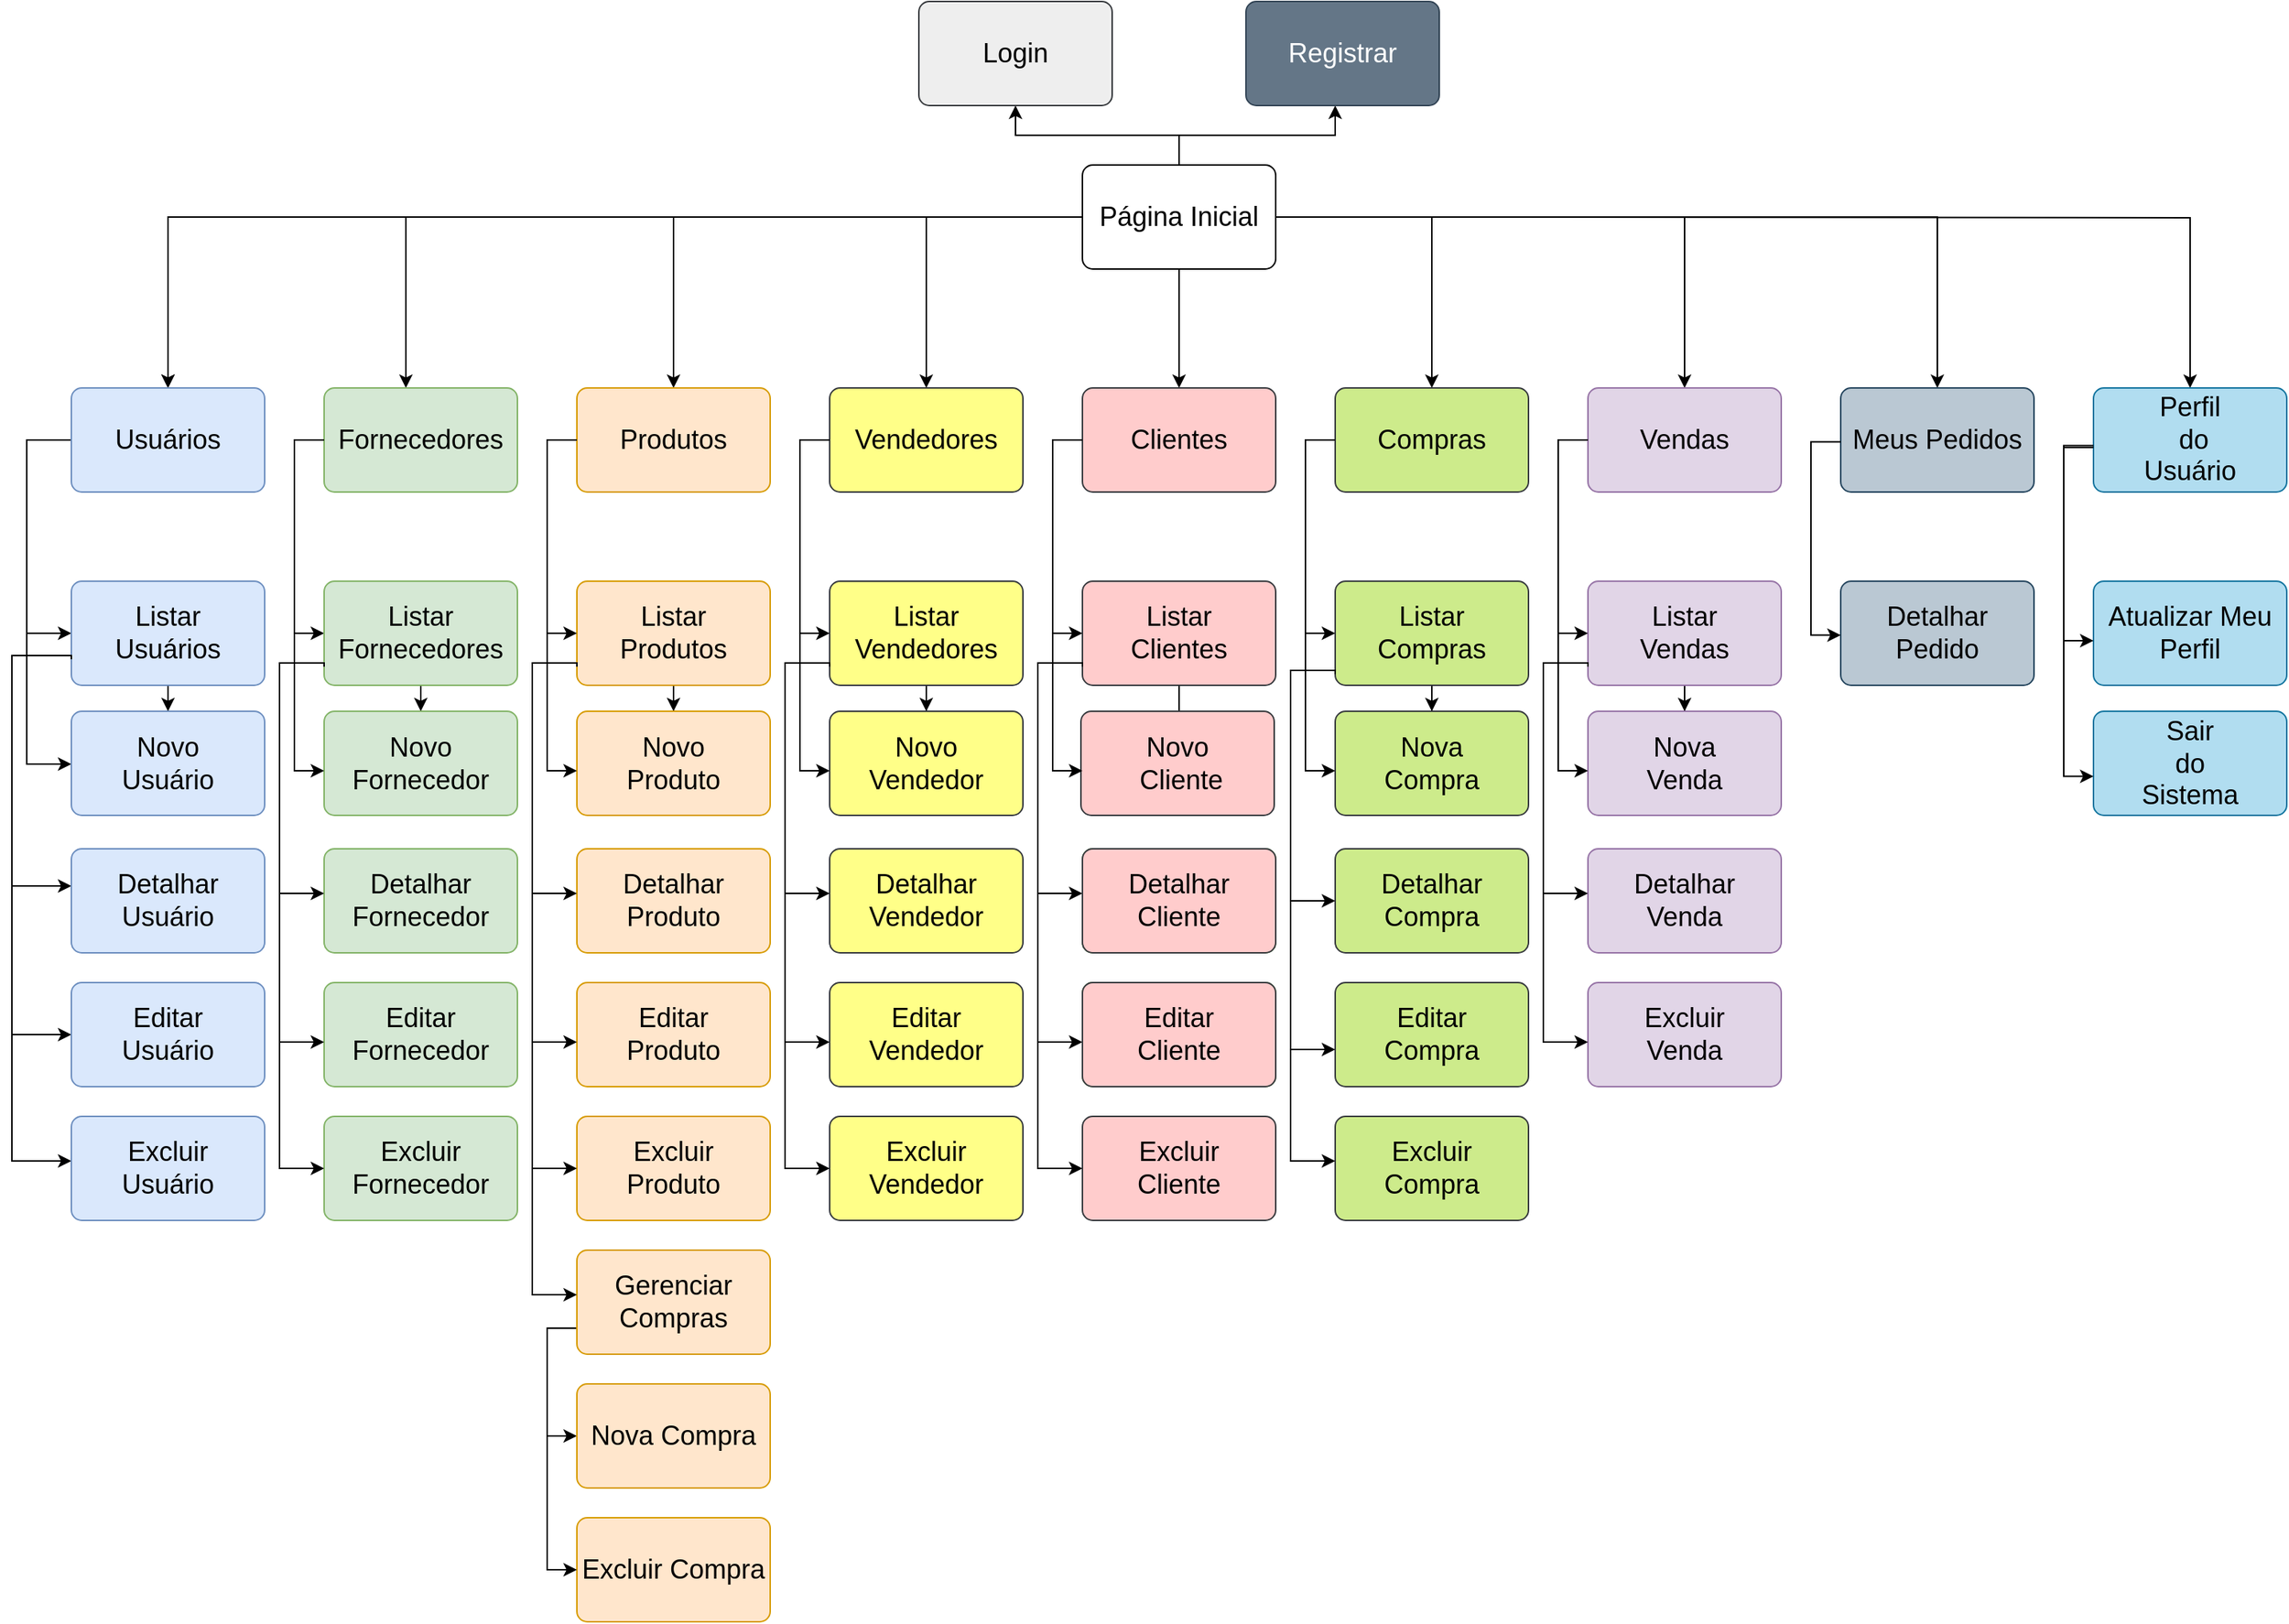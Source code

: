 <mxfile version="20.8.16" type="device"><diagram name="Page-1" id="2c0d36ab-eaac-3732-788b-9136903baeff"><mxGraphModel dx="880" dy="1772.5" grid="1" gridSize="10" guides="1" tooltips="1" connect="1" arrows="1" fold="1" page="1" pageScale="1.5" pageWidth="1169" pageHeight="827" background="none" math="0" shadow="0"><root><mxCell id="0"/><mxCell id="1" parent="0"/><mxCell id="aT04TBuLsxugnxL_B-dX-129" value="" style="edgeStyle=orthogonalEdgeStyle;rounded=0;orthogonalLoop=1;jettySize=auto;html=1;" parent="1" source="aT04TBuLsxugnxL_B-dX-123" target="aT04TBuLsxugnxL_B-dX-128" edge="1"><mxGeometry relative="1" as="geometry"/></mxCell><mxCell id="aT04TBuLsxugnxL_B-dX-130" value="" style="edgeStyle=orthogonalEdgeStyle;rounded=0;orthogonalLoop=1;jettySize=auto;html=1;" parent="1" source="aT04TBuLsxugnxL_B-dX-123" target="aT04TBuLsxugnxL_B-dX-128" edge="1"><mxGeometry relative="1" as="geometry"/></mxCell><mxCell id="aT04TBuLsxugnxL_B-dX-132" value="" style="edgeStyle=orthogonalEdgeStyle;rounded=0;orthogonalLoop=1;jettySize=auto;html=1;" parent="1" source="aT04TBuLsxugnxL_B-dX-123" target="aT04TBuLsxugnxL_B-dX-131" edge="1"><mxGeometry relative="1" as="geometry"><Array as="points"><mxPoint x="415" y="115"/></Array></mxGeometry></mxCell><mxCell id="aT04TBuLsxugnxL_B-dX-134" value="" style="edgeStyle=orthogonalEdgeStyle;rounded=0;orthogonalLoop=1;jettySize=auto;html=1;" parent="1" source="aT04TBuLsxugnxL_B-dX-123" target="aT04TBuLsxugnxL_B-dX-133" edge="1"><mxGeometry relative="1" as="geometry"/></mxCell><mxCell id="aT04TBuLsxugnxL_B-dX-136" value="" style="edgeStyle=orthogonalEdgeStyle;rounded=0;orthogonalLoop=1;jettySize=auto;html=1;" parent="1" source="aT04TBuLsxugnxL_B-dX-123" target="aT04TBuLsxugnxL_B-dX-135" edge="1"><mxGeometry relative="1" as="geometry"><Array as="points"><mxPoint x="765" y="115"/></Array></mxGeometry></mxCell><mxCell id="aT04TBuLsxugnxL_B-dX-139" value="" style="edgeStyle=orthogonalEdgeStyle;rounded=0;orthogonalLoop=1;jettySize=auto;html=1;" parent="1" source="aT04TBuLsxugnxL_B-dX-123" target="aT04TBuLsxugnxL_B-dX-138" edge="1"><mxGeometry relative="1" as="geometry"/></mxCell><mxCell id="aT04TBuLsxugnxL_B-dX-141" value="" style="edgeStyle=orthogonalEdgeStyle;rounded=0;orthogonalLoop=1;jettySize=auto;html=1;" parent="1" source="aT04TBuLsxugnxL_B-dX-123" target="aT04TBuLsxugnxL_B-dX-140" edge="1"><mxGeometry relative="1" as="geometry"/></mxCell><mxCell id="aT04TBuLsxugnxL_B-dX-143" value="" style="edgeStyle=orthogonalEdgeStyle;rounded=0;orthogonalLoop=1;jettySize=auto;html=1;" parent="1" source="aT04TBuLsxugnxL_B-dX-123" target="aT04TBuLsxugnxL_B-dX-142" edge="1"><mxGeometry relative="1" as="geometry"/></mxCell><mxCell id="aT04TBuLsxugnxL_B-dX-145" value="" style="edgeStyle=orthogonalEdgeStyle;rounded=0;orthogonalLoop=1;jettySize=auto;html=1;" parent="1" source="aT04TBuLsxugnxL_B-dX-123" target="aT04TBuLsxugnxL_B-dX-144" edge="1"><mxGeometry relative="1" as="geometry"/></mxCell><mxCell id="aT04TBuLsxugnxL_B-dX-308" value="" style="edgeStyle=orthogonalEdgeStyle;rounded=0;orthogonalLoop=1;jettySize=auto;html=1;fontSize=18;" parent="1" source="aT04TBuLsxugnxL_B-dX-123" target="aT04TBuLsxugnxL_B-dX-307" edge="1"><mxGeometry relative="1" as="geometry"><Array as="points"><mxPoint x="935" y="60"/><mxPoint x="825" y="60"/></Array></mxGeometry></mxCell><mxCell id="aT04TBuLsxugnxL_B-dX-310" value="" style="edgeStyle=orthogonalEdgeStyle;rounded=0;orthogonalLoop=1;jettySize=auto;html=1;fontSize=18;" parent="1" source="aT04TBuLsxugnxL_B-dX-123" target="aT04TBuLsxugnxL_B-dX-309" edge="1"><mxGeometry relative="1" as="geometry"><Array as="points"><mxPoint x="935" y="60"/><mxPoint x="1040" y="60"/></Array></mxGeometry></mxCell><mxCell id="aT04TBuLsxugnxL_B-dX-123" value="&lt;font style=&quot;font-size: 18px;&quot;&gt;Página Inicial&lt;/font&gt;" style="rounded=1;arcSize=10;whiteSpace=wrap;html=1;align=center;" parent="1" vertex="1"><mxGeometry x="870" y="80" width="130" height="70" as="geometry"/></mxCell><mxCell id="aT04TBuLsxugnxL_B-dX-186" value="" style="edgeStyle=orthogonalEdgeStyle;rounded=0;orthogonalLoop=1;jettySize=auto;html=1;entryX=0;entryY=0.5;entryDx=0;entryDy=0;" parent="1" source="aT04TBuLsxugnxL_B-dX-128" target="aT04TBuLsxugnxL_B-dX-182" edge="1"><mxGeometry relative="1" as="geometry"><Array as="points"><mxPoint x="160" y="265"/><mxPoint x="160" y="395"/></Array></mxGeometry></mxCell><mxCell id="aT04TBuLsxugnxL_B-dX-189" value="" style="edgeStyle=orthogonalEdgeStyle;rounded=0;orthogonalLoop=1;jettySize=auto;html=1;entryX=0;entryY=0.5;entryDx=0;entryDy=0;" parent="1" source="aT04TBuLsxugnxL_B-dX-128" target="aT04TBuLsxugnxL_B-dX-188" edge="1"><mxGeometry relative="1" as="geometry"><mxPoint x="140" y="480" as="targetPoint"/><Array as="points"><mxPoint x="160" y="265"/><mxPoint x="160" y="483"/><mxPoint x="190" y="483"/></Array></mxGeometry></mxCell><mxCell id="aT04TBuLsxugnxL_B-dX-128" value="&lt;font style=&quot;font-size: 18px;&quot;&gt;Usuários&lt;/font&gt;" style="rounded=1;arcSize=10;whiteSpace=wrap;html=1;align=center;fillColor=#dae8fc;strokeColor=#6c8ebf;" parent="1" vertex="1"><mxGeometry x="190" y="230" width="130" height="70" as="geometry"/></mxCell><mxCell id="aT04TBuLsxugnxL_B-dX-191" value="" style="edgeStyle=orthogonalEdgeStyle;rounded=0;orthogonalLoop=1;jettySize=auto;html=1;entryX=0;entryY=0.5;entryDx=0;entryDy=0;" parent="1" source="aT04TBuLsxugnxL_B-dX-131" target="aT04TBuLsxugnxL_B-dX-190" edge="1"><mxGeometry relative="1" as="geometry"><mxPoint x="340" y="390" as="targetPoint"/><Array as="points"><mxPoint x="340" y="265"/><mxPoint x="340" y="395"/></Array></mxGeometry></mxCell><mxCell id="aT04TBuLsxugnxL_B-dX-131" value="&lt;font style=&quot;font-size: 18px;&quot;&gt;Fornecedores&lt;/font&gt;" style="rounded=1;arcSize=10;whiteSpace=wrap;html=1;align=center;fillColor=#d5e8d4;strokeColor=#82b366;" parent="1" vertex="1"><mxGeometry x="360" y="230" width="130" height="70" as="geometry"/></mxCell><mxCell id="aT04TBuLsxugnxL_B-dX-133" value="&lt;font style=&quot;font-size: 18px;&quot;&gt;Produtos&lt;/font&gt;" style="rounded=1;arcSize=10;whiteSpace=wrap;html=1;align=center;fillColor=#ffe6cc;strokeColor=#d79b00;" parent="1" vertex="1"><mxGeometry x="530" y="230" width="130" height="70" as="geometry"/></mxCell><mxCell id="aT04TBuLsxugnxL_B-dX-135" value="&lt;font style=&quot;font-size: 18px;&quot;&gt;Vendedores&lt;/font&gt;" style="rounded=1;arcSize=10;whiteSpace=wrap;html=1;align=center;fillColor=#ffff88;strokeColor=#36393d;" parent="1" vertex="1"><mxGeometry x="700" y="230" width="130" height="70" as="geometry"/></mxCell><mxCell id="aT04TBuLsxugnxL_B-dX-138" value="&lt;font style=&quot;font-size: 18px;&quot;&gt;Clientes&lt;/font&gt;" style="rounded=1;arcSize=10;whiteSpace=wrap;html=1;align=center;fillColor=#ffcccc;strokeColor=#36393d;" parent="1" vertex="1"><mxGeometry x="870" y="230" width="130" height="70" as="geometry"/></mxCell><mxCell id="aT04TBuLsxugnxL_B-dX-140" value="&lt;font style=&quot;font-size: 18px;&quot;&gt;Compras&lt;/font&gt;" style="rounded=1;arcSize=10;whiteSpace=wrap;html=1;align=center;fillColor=#cdeb8b;strokeColor=#36393d;" parent="1" vertex="1"><mxGeometry x="1040" y="230" width="130" height="70" as="geometry"/></mxCell><mxCell id="aT04TBuLsxugnxL_B-dX-142" value="&lt;font style=&quot;font-size: 18px;&quot;&gt;Vendas&lt;/font&gt;" style="rounded=1;arcSize=10;whiteSpace=wrap;html=1;align=center;fillColor=#e1d5e7;strokeColor=#9673a6;" parent="1" vertex="1"><mxGeometry x="1210" y="230" width="130" height="70" as="geometry"/></mxCell><mxCell id="aT04TBuLsxugnxL_B-dX-144" value="&lt;font style=&quot;font-size: 18px;&quot;&gt;Meus Pedidos&lt;/font&gt;" style="rounded=1;arcSize=10;whiteSpace=wrap;html=1;align=center;fillColor=#bac8d3;strokeColor=#23445d;" parent="1" vertex="1"><mxGeometry x="1380" y="230" width="130" height="70" as="geometry"/></mxCell><mxCell id="aT04TBuLsxugnxL_B-dX-216" value="" style="edgeStyle=orthogonalEdgeStyle;rounded=0;orthogonalLoop=1;jettySize=auto;html=1;" parent="1" source="aT04TBuLsxugnxL_B-dX-182" target="aT04TBuLsxugnxL_B-dX-188" edge="1"><mxGeometry relative="1" as="geometry"/></mxCell><mxCell id="aT04TBuLsxugnxL_B-dX-228" value="" style="edgeStyle=orthogonalEdgeStyle;rounded=0;orthogonalLoop=1;jettySize=auto;html=1;" parent="1" source="aT04TBuLsxugnxL_B-dX-182" target="aT04TBuLsxugnxL_B-dX-227" edge="1"><mxGeometry relative="1" as="geometry"><Array as="points"><mxPoint x="150" y="410"/><mxPoint x="150" y="565"/></Array></mxGeometry></mxCell><mxCell id="aT04TBuLsxugnxL_B-dX-182" value="&lt;font style=&quot;font-size: 18px;&quot;&gt;Listar &lt;br&gt;Usuários&lt;/font&gt;" style="rounded=1;arcSize=10;whiteSpace=wrap;html=1;align=center;fillColor=#dae8fc;strokeColor=#6c8ebf;" parent="1" vertex="1"><mxGeometry x="190" y="360" width="130" height="70" as="geometry"/></mxCell><mxCell id="aT04TBuLsxugnxL_B-dX-188" value="&lt;font style=&quot;font-size: 18px;&quot;&gt;Novo&lt;br&gt;Usuário&lt;/font&gt;" style="rounded=1;arcSize=10;whiteSpace=wrap;html=1;align=center;fillColor=#dae8fc;strokeColor=#6c8ebf;" parent="1" vertex="1"><mxGeometry x="190" y="447.5" width="130" height="70" as="geometry"/></mxCell><mxCell id="aT04TBuLsxugnxL_B-dX-217" value="" style="edgeStyle=orthogonalEdgeStyle;rounded=0;orthogonalLoop=1;jettySize=auto;html=1;" parent="1" source="aT04TBuLsxugnxL_B-dX-190" target="aT04TBuLsxugnxL_B-dX-194" edge="1"><mxGeometry relative="1" as="geometry"/></mxCell><mxCell id="aT04TBuLsxugnxL_B-dX-190" value="&lt;font style=&quot;font-size: 18px;&quot;&gt;Listar &lt;br&gt;Fornecedores&lt;/font&gt;" style="rounded=1;arcSize=10;whiteSpace=wrap;html=1;align=center;fillColor=#d5e8d4;strokeColor=#82b366;" parent="1" vertex="1"><mxGeometry x="360" y="360" width="130" height="70" as="geometry"/></mxCell><mxCell id="aT04TBuLsxugnxL_B-dX-194" value="&lt;font style=&quot;font-size: 18px;&quot;&gt;Novo Fornecedor&lt;/font&gt;" style="rounded=1;arcSize=10;whiteSpace=wrap;html=1;align=center;fillColor=#d5e8d4;strokeColor=#82b366;" parent="1" vertex="1"><mxGeometry x="360" y="447.5" width="130" height="70" as="geometry"/></mxCell><mxCell id="aT04TBuLsxugnxL_B-dX-218" value="" style="edgeStyle=orthogonalEdgeStyle;rounded=0;orthogonalLoop=1;jettySize=auto;html=1;" parent="1" source="aT04TBuLsxugnxL_B-dX-199" target="aT04TBuLsxugnxL_B-dX-200" edge="1"><mxGeometry relative="1" as="geometry"/></mxCell><mxCell id="aT04TBuLsxugnxL_B-dX-199" value="&lt;font style=&quot;font-size: 18px;&quot;&gt;Listar &lt;br&gt;Produtos&lt;/font&gt;" style="rounded=1;arcSize=10;whiteSpace=wrap;html=1;align=center;fillColor=#ffe6cc;strokeColor=#d79b00;" parent="1" vertex="1"><mxGeometry x="530" y="360" width="130" height="70" as="geometry"/></mxCell><mxCell id="aT04TBuLsxugnxL_B-dX-200" value="&lt;font style=&quot;font-size: 18px;&quot;&gt;Novo&lt;br&gt;Produto&lt;/font&gt;" style="rounded=1;arcSize=10;whiteSpace=wrap;html=1;align=center;fillColor=#ffe6cc;strokeColor=#d79b00;" parent="1" vertex="1"><mxGeometry x="530" y="447.5" width="130" height="70" as="geometry"/></mxCell><mxCell id="aT04TBuLsxugnxL_B-dX-219" value="" style="edgeStyle=orthogonalEdgeStyle;rounded=0;orthogonalLoop=1;jettySize=auto;html=1;" parent="1" source="aT04TBuLsxugnxL_B-dX-203" target="aT04TBuLsxugnxL_B-dX-204" edge="1"><mxGeometry relative="1" as="geometry"/></mxCell><mxCell id="aT04TBuLsxugnxL_B-dX-203" value="&lt;font style=&quot;font-size: 18px;&quot;&gt;Listar &lt;br&gt;Vendedores&lt;/font&gt;" style="rounded=1;arcSize=10;whiteSpace=wrap;html=1;align=center;fillColor=#ffff88;strokeColor=#36393d;" parent="1" vertex="1"><mxGeometry x="700" y="360" width="130" height="70" as="geometry"/></mxCell><mxCell id="aT04TBuLsxugnxL_B-dX-204" value="&lt;font style=&quot;font-size: 18px;&quot;&gt;Novo&lt;br&gt;Vendedor&lt;/font&gt;" style="rounded=1;arcSize=10;whiteSpace=wrap;html=1;align=center;fillColor=#ffff88;strokeColor=#36393d;" parent="1" vertex="1"><mxGeometry x="700" y="447.5" width="130" height="70" as="geometry"/></mxCell><mxCell id="aT04TBuLsxugnxL_B-dX-205" value="" style="edgeStyle=orthogonalEdgeStyle;rounded=0;orthogonalLoop=1;jettySize=auto;html=1;" parent="1" target="aT04TBuLsxugnxL_B-dX-206" edge="1"><mxGeometry relative="1" as="geometry"><mxPoint x="1130" y="115" as="sourcePoint"/></mxGeometry></mxCell><mxCell id="aT04TBuLsxugnxL_B-dX-206" value="&lt;font style=&quot;font-size: 18px;&quot;&gt;Perfil&lt;br&gt;&amp;nbsp;do &lt;br&gt;Usuário&lt;/font&gt;" style="rounded=1;arcSize=10;whiteSpace=wrap;html=1;align=center;fillColor=#b1ddf0;strokeColor=#10739e;" parent="1" vertex="1"><mxGeometry x="1550" y="230" width="130" height="70" as="geometry"/></mxCell><mxCell id="aT04TBuLsxugnxL_B-dX-220" value="" style="edgeStyle=orthogonalEdgeStyle;rounded=0;orthogonalLoop=1;jettySize=auto;html=1;" parent="1" source="aT04TBuLsxugnxL_B-dX-209" target="aT04TBuLsxugnxL_B-dX-210" edge="1"><mxGeometry relative="1" as="geometry"/></mxCell><mxCell id="aT04TBuLsxugnxL_B-dX-209" value="&lt;font style=&quot;font-size: 18px;&quot;&gt;Listar &lt;br&gt;Clientes&lt;/font&gt;" style="rounded=1;arcSize=10;whiteSpace=wrap;html=1;align=center;fillColor=#ffcccc;strokeColor=#36393d;" parent="1" vertex="1"><mxGeometry x="870" y="360" width="130" height="70" as="geometry"/></mxCell><mxCell id="aT04TBuLsxugnxL_B-dX-210" value="&lt;span style=&quot;font-size: 18px;&quot;&gt;Novo&lt;br&gt;&amp;nbsp;Cliente&lt;br&gt;&lt;/span&gt;" style="rounded=1;arcSize=10;whiteSpace=wrap;html=1;align=center;fillColor=#ffcccc;strokeColor=#36393d;" parent="1" vertex="1"><mxGeometry x="869" y="447.5" width="130" height="70" as="geometry"/></mxCell><mxCell id="aT04TBuLsxugnxL_B-dX-221" value="" style="edgeStyle=orthogonalEdgeStyle;rounded=0;orthogonalLoop=1;jettySize=auto;html=1;" parent="1" source="aT04TBuLsxugnxL_B-dX-213" target="aT04TBuLsxugnxL_B-dX-214" edge="1"><mxGeometry relative="1" as="geometry"/></mxCell><mxCell id="aT04TBuLsxugnxL_B-dX-213" value="&lt;font style=&quot;font-size: 18px;&quot;&gt;Listar &lt;br&gt;Compras&lt;/font&gt;" style="rounded=1;arcSize=10;whiteSpace=wrap;html=1;align=center;fillColor=#cdeb8b;strokeColor=#36393d;" parent="1" vertex="1"><mxGeometry x="1040" y="360" width="130" height="70" as="geometry"/></mxCell><mxCell id="aT04TBuLsxugnxL_B-dX-214" value="&lt;font style=&quot;font-size: 18px;&quot;&gt;Nova&lt;br&gt;Compra&lt;/font&gt;" style="rounded=1;arcSize=10;whiteSpace=wrap;html=1;align=center;fillColor=#cdeb8b;strokeColor=#36393d;" parent="1" vertex="1"><mxGeometry x="1040" y="447.5" width="130" height="70" as="geometry"/></mxCell><mxCell id="aT04TBuLsxugnxL_B-dX-224" value="" style="edgeStyle=orthogonalEdgeStyle;rounded=0;orthogonalLoop=1;jettySize=auto;html=1;" parent="1" source="aT04TBuLsxugnxL_B-dX-225" target="aT04TBuLsxugnxL_B-dX-226" edge="1"><mxGeometry relative="1" as="geometry"/></mxCell><mxCell id="aT04TBuLsxugnxL_B-dX-225" value="&lt;font style=&quot;font-size: 18px;&quot;&gt;Listar &lt;br&gt;Vendas&lt;/font&gt;" style="rounded=1;arcSize=10;whiteSpace=wrap;html=1;align=center;fillColor=#e1d5e7;strokeColor=#9673a6;" parent="1" vertex="1"><mxGeometry x="1210" y="360" width="130" height="70" as="geometry"/></mxCell><mxCell id="aT04TBuLsxugnxL_B-dX-226" value="&lt;font style=&quot;font-size: 18px;&quot;&gt;Nova&lt;br&gt;Venda&lt;/font&gt;" style="rounded=1;arcSize=10;whiteSpace=wrap;html=1;align=center;fillColor=#e1d5e7;strokeColor=#9673a6;" parent="1" vertex="1"><mxGeometry x="1210" y="447.5" width="130" height="70" as="geometry"/></mxCell><mxCell id="aT04TBuLsxugnxL_B-dX-227" value="&lt;font style=&quot;font-size: 18px;&quot;&gt;Detalhar&lt;br&gt;Usuário&lt;/font&gt;" style="rounded=1;arcSize=10;whiteSpace=wrap;html=1;align=center;fillColor=#dae8fc;strokeColor=#6c8ebf;" parent="1" vertex="1"><mxGeometry x="190" y="540" width="130" height="70" as="geometry"/></mxCell><mxCell id="aT04TBuLsxugnxL_B-dX-230" value="" style="edgeStyle=orthogonalEdgeStyle;rounded=0;orthogonalLoop=1;jettySize=auto;html=1;exitX=0;exitY=0.75;exitDx=0;exitDy=0;" parent="1" source="aT04TBuLsxugnxL_B-dX-182" target="aT04TBuLsxugnxL_B-dX-231" edge="1"><mxGeometry relative="1" as="geometry"><mxPoint x="190" y="500" as="sourcePoint"/><Array as="points"><mxPoint x="190" y="410"/><mxPoint x="150" y="410"/><mxPoint x="150" y="665"/></Array></mxGeometry></mxCell><mxCell id="aT04TBuLsxugnxL_B-dX-231" value="&lt;font style=&quot;font-size: 18px;&quot;&gt;Editar&lt;br&gt;Usuário&lt;/font&gt;" style="rounded=1;arcSize=10;whiteSpace=wrap;html=1;align=center;fillColor=#dae8fc;strokeColor=#6c8ebf;" parent="1" vertex="1"><mxGeometry x="190" y="630" width="130" height="70" as="geometry"/></mxCell><mxCell id="aT04TBuLsxugnxL_B-dX-232" value="" style="edgeStyle=orthogonalEdgeStyle;rounded=0;orthogonalLoop=1;jettySize=auto;html=1;" parent="1" target="aT04TBuLsxugnxL_B-dX-233" edge="1"><mxGeometry relative="1" as="geometry"><mxPoint x="190" y="410" as="sourcePoint"/><Array as="points"><mxPoint x="150" y="410"/><mxPoint x="150" y="750"/></Array></mxGeometry></mxCell><mxCell id="aT04TBuLsxugnxL_B-dX-233" value="&lt;font style=&quot;font-size: 18px;&quot;&gt;Excluir&lt;br&gt;Usuário&lt;/font&gt;" style="rounded=1;arcSize=10;whiteSpace=wrap;html=1;align=center;fillColor=#dae8fc;strokeColor=#6c8ebf;" parent="1" vertex="1"><mxGeometry x="190" y="720" width="130" height="70" as="geometry"/></mxCell><mxCell id="aT04TBuLsxugnxL_B-dX-236" value="&lt;font style=&quot;font-size: 18px;&quot;&gt;Detalhar&lt;br&gt;Fornecedor&lt;/font&gt;" style="rounded=1;arcSize=10;whiteSpace=wrap;html=1;align=center;fillColor=#d5e8d4;strokeColor=#82b366;" parent="1" vertex="1"><mxGeometry x="360" y="540" width="130" height="70" as="geometry"/></mxCell><mxCell id="aT04TBuLsxugnxL_B-dX-238" value="&lt;font style=&quot;font-size: 18px;&quot;&gt;Editar&lt;br&gt;Fornecedor&lt;/font&gt;" style="rounded=1;arcSize=10;whiteSpace=wrap;html=1;align=center;fillColor=#d5e8d4;strokeColor=#82b366;" parent="1" vertex="1"><mxGeometry x="360" y="630" width="130" height="70" as="geometry"/></mxCell><mxCell id="aT04TBuLsxugnxL_B-dX-240" value="&lt;font style=&quot;font-size: 18px;&quot;&gt;Excluir&lt;br&gt;Fornecedor&lt;/font&gt;" style="rounded=1;arcSize=10;whiteSpace=wrap;html=1;align=center;fillColor=#d5e8d4;strokeColor=#82b366;" parent="1" vertex="1"><mxGeometry x="360" y="720" width="130" height="70" as="geometry"/></mxCell><mxCell id="aT04TBuLsxugnxL_B-dX-242" value="" style="edgeStyle=orthogonalEdgeStyle;rounded=0;orthogonalLoop=1;jettySize=auto;html=1;entryX=0;entryY=0.5;entryDx=0;entryDy=0;exitX=0;exitY=0.5;exitDx=0;exitDy=0;" parent="1" source="aT04TBuLsxugnxL_B-dX-131" edge="1"><mxGeometry relative="1" as="geometry"><mxPoint x="360" y="270" as="sourcePoint"/><mxPoint x="360" y="487.5" as="targetPoint"/><Array as="points"><mxPoint x="340" y="265"/><mxPoint x="340" y="488"/></Array></mxGeometry></mxCell><mxCell id="aT04TBuLsxugnxL_B-dX-243" value="" style="edgeStyle=orthogonalEdgeStyle;rounded=0;orthogonalLoop=1;jettySize=auto;html=1;" parent="1" edge="1"><mxGeometry relative="1" as="geometry"><mxPoint x="360" y="415" as="sourcePoint"/><mxPoint x="360" y="570" as="targetPoint"/><Array as="points"><mxPoint x="330" y="415"/><mxPoint x="330" y="570"/></Array></mxGeometry></mxCell><mxCell id="aT04TBuLsxugnxL_B-dX-244" value="" style="edgeStyle=orthogonalEdgeStyle;rounded=0;orthogonalLoop=1;jettySize=auto;html=1;exitX=0;exitY=0.75;exitDx=0;exitDy=0;" parent="1" edge="1"><mxGeometry relative="1" as="geometry"><mxPoint x="360" y="417.5" as="sourcePoint"/><Array as="points"><mxPoint x="360" y="415"/><mxPoint x="330" y="415"/><mxPoint x="330" y="670"/></Array><mxPoint x="360" y="670" as="targetPoint"/></mxGeometry></mxCell><mxCell id="aT04TBuLsxugnxL_B-dX-245" value="" style="edgeStyle=orthogonalEdgeStyle;rounded=0;orthogonalLoop=1;jettySize=auto;html=1;" parent="1" edge="1"><mxGeometry relative="1" as="geometry"><mxPoint x="360" y="415" as="sourcePoint"/><Array as="points"><mxPoint x="330" y="415"/><mxPoint x="330" y="755"/></Array><mxPoint x="360" y="755" as="targetPoint"/></mxGeometry></mxCell><mxCell id="aT04TBuLsxugnxL_B-dX-246" value="" style="edgeStyle=orthogonalEdgeStyle;rounded=0;orthogonalLoop=1;jettySize=auto;html=1;entryX=0;entryY=0.5;entryDx=0;entryDy=0;" parent="1" edge="1"><mxGeometry relative="1" as="geometry"><mxPoint x="530" y="265" as="sourcePoint"/><mxPoint x="530" y="395" as="targetPoint"/><Array as="points"><mxPoint x="510" y="265"/><mxPoint x="510" y="395"/></Array></mxGeometry></mxCell><mxCell id="aT04TBuLsxugnxL_B-dX-247" value="&lt;font style=&quot;font-size: 18px;&quot;&gt;Detalhar&lt;br&gt;Produto&lt;/font&gt;" style="rounded=1;arcSize=10;whiteSpace=wrap;html=1;align=center;fillColor=#ffe6cc;strokeColor=#d79b00;" parent="1" vertex="1"><mxGeometry x="530" y="540" width="130" height="70" as="geometry"/></mxCell><mxCell id="aT04TBuLsxugnxL_B-dX-248" value="&lt;font style=&quot;font-size: 18px;&quot;&gt;Editar&lt;br&gt;Produto&lt;/font&gt;" style="rounded=1;arcSize=10;whiteSpace=wrap;html=1;align=center;fillColor=#ffe6cc;strokeColor=#d79b00;" parent="1" vertex="1"><mxGeometry x="530" y="630" width="130" height="70" as="geometry"/></mxCell><mxCell id="aT04TBuLsxugnxL_B-dX-249" value="&lt;font style=&quot;font-size: 18px;&quot;&gt;Excluir&lt;br&gt;Produto&lt;/font&gt;" style="rounded=1;arcSize=10;whiteSpace=wrap;html=1;align=center;fillColor=#ffe6cc;strokeColor=#d79b00;" parent="1" vertex="1"><mxGeometry x="530" y="720" width="130" height="70" as="geometry"/></mxCell><mxCell id="aT04TBuLsxugnxL_B-dX-250" value="" style="edgeStyle=orthogonalEdgeStyle;rounded=0;orthogonalLoop=1;jettySize=auto;html=1;entryX=0;entryY=0.5;entryDx=0;entryDy=0;exitX=0;exitY=0.5;exitDx=0;exitDy=0;" parent="1" edge="1"><mxGeometry relative="1" as="geometry"><mxPoint x="530" y="265" as="sourcePoint"/><mxPoint x="530" y="487.5" as="targetPoint"/><Array as="points"><mxPoint x="510" y="265"/><mxPoint x="510" y="488"/></Array></mxGeometry></mxCell><mxCell id="aT04TBuLsxugnxL_B-dX-251" value="" style="edgeStyle=orthogonalEdgeStyle;rounded=0;orthogonalLoop=1;jettySize=auto;html=1;" parent="1" edge="1"><mxGeometry relative="1" as="geometry"><mxPoint x="530" y="415" as="sourcePoint"/><mxPoint x="530" y="570" as="targetPoint"/><Array as="points"><mxPoint x="500" y="415"/><mxPoint x="500" y="570"/></Array></mxGeometry></mxCell><mxCell id="aT04TBuLsxugnxL_B-dX-252" value="" style="edgeStyle=orthogonalEdgeStyle;rounded=0;orthogonalLoop=1;jettySize=auto;html=1;exitX=0;exitY=0.75;exitDx=0;exitDy=0;" parent="1" edge="1"><mxGeometry relative="1" as="geometry"><mxPoint x="530" y="417.5" as="sourcePoint"/><Array as="points"><mxPoint x="530" y="415"/><mxPoint x="500" y="415"/><mxPoint x="500" y="670"/></Array><mxPoint x="530" y="670" as="targetPoint"/></mxGeometry></mxCell><mxCell id="aT04TBuLsxugnxL_B-dX-253" value="" style="edgeStyle=orthogonalEdgeStyle;rounded=0;orthogonalLoop=1;jettySize=auto;html=1;" parent="1" edge="1"><mxGeometry relative="1" as="geometry"><mxPoint x="530" y="415" as="sourcePoint"/><Array as="points"><mxPoint x="500" y="415"/><mxPoint x="500" y="755"/></Array><mxPoint x="530" y="755" as="targetPoint"/></mxGeometry></mxCell><mxCell id="aT04TBuLsxugnxL_B-dX-256" value="" style="edgeStyle=orthogonalEdgeStyle;rounded=0;orthogonalLoop=1;jettySize=auto;html=1;fontSize=14;exitX=0;exitY=0.75;exitDx=0;exitDy=0;entryX=0;entryY=0.5;entryDx=0;entryDy=0;" parent="1" source="aT04TBuLsxugnxL_B-dX-254" target="aT04TBuLsxugnxL_B-dX-255" edge="1"><mxGeometry relative="1" as="geometry"><mxPoint x="510" y="940" as="targetPoint"/><Array as="points"><mxPoint x="510" y="863"/><mxPoint x="510" y="935"/></Array></mxGeometry></mxCell><mxCell id="aT04TBuLsxugnxL_B-dX-254" value="&lt;font style=&quot;font-size: 18px;&quot;&gt;Gerenciar Compras&lt;/font&gt;" style="rounded=1;arcSize=10;whiteSpace=wrap;html=1;align=center;fillColor=#ffe6cc;strokeColor=#d79b00;" parent="1" vertex="1"><mxGeometry x="530" y="810" width="130" height="70" as="geometry"/></mxCell><mxCell id="aT04TBuLsxugnxL_B-dX-255" value="&lt;font style=&quot;font-size: 18px;&quot;&gt;Nova Compra&lt;/font&gt;" style="rounded=1;arcSize=10;whiteSpace=wrap;html=1;align=center;fillColor=#ffe6cc;strokeColor=#d79b00;" parent="1" vertex="1"><mxGeometry x="530" y="900" width="130" height="70" as="geometry"/></mxCell><mxCell id="aT04TBuLsxugnxL_B-dX-257" value="" style="edgeStyle=orthogonalEdgeStyle;rounded=0;orthogonalLoop=1;jettySize=auto;html=1;" parent="1" edge="1"><mxGeometry relative="1" as="geometry"><mxPoint x="510" y="415" as="sourcePoint"/><Array as="points"><mxPoint x="500" y="415"/><mxPoint x="500" y="840"/></Array><mxPoint x="530" y="840" as="targetPoint"/></mxGeometry></mxCell><mxCell id="aT04TBuLsxugnxL_B-dX-258" value="" style="edgeStyle=orthogonalEdgeStyle;rounded=0;orthogonalLoop=1;jettySize=auto;html=1;entryX=0;entryY=0.5;entryDx=0;entryDy=0;" parent="1" edge="1"><mxGeometry relative="1" as="geometry"><mxPoint x="700.0" y="265" as="sourcePoint"/><mxPoint x="700.0" y="395" as="targetPoint"/><Array as="points"><mxPoint x="680" y="265"/><mxPoint x="680" y="395"/></Array></mxGeometry></mxCell><mxCell id="aT04TBuLsxugnxL_B-dX-259" value="&lt;font style=&quot;font-size: 18px;&quot;&gt;Detalhar&lt;br&gt;Vendedor&lt;/font&gt;" style="rounded=1;arcSize=10;whiteSpace=wrap;html=1;align=center;fillColor=#ffff88;strokeColor=#36393d;" parent="1" vertex="1"><mxGeometry x="700" y="540" width="130" height="70" as="geometry"/></mxCell><mxCell id="aT04TBuLsxugnxL_B-dX-260" value="&lt;font style=&quot;font-size: 18px;&quot;&gt;Editar&lt;br&gt;Vendedor&lt;/font&gt;" style="rounded=1;arcSize=10;whiteSpace=wrap;html=1;align=center;fillColor=#ffff88;strokeColor=#36393d;" parent="1" vertex="1"><mxGeometry x="700" y="630" width="130" height="70" as="geometry"/></mxCell><mxCell id="aT04TBuLsxugnxL_B-dX-261" value="&lt;font style=&quot;font-size: 18px;&quot;&gt;Excluir&lt;br&gt;Vendedor&lt;/font&gt;" style="rounded=1;arcSize=10;whiteSpace=wrap;html=1;align=center;fillColor=#ffff88;strokeColor=#36393d;" parent="1" vertex="1"><mxGeometry x="700" y="720" width="130" height="70" as="geometry"/></mxCell><mxCell id="aT04TBuLsxugnxL_B-dX-262" value="" style="edgeStyle=orthogonalEdgeStyle;rounded=0;orthogonalLoop=1;jettySize=auto;html=1;entryX=0;entryY=0.5;entryDx=0;entryDy=0;exitX=0;exitY=0.5;exitDx=0;exitDy=0;" parent="1" edge="1"><mxGeometry relative="1" as="geometry"><mxPoint x="700.0" y="265" as="sourcePoint"/><mxPoint x="700.0" y="487.5" as="targetPoint"/><Array as="points"><mxPoint x="680" y="265"/><mxPoint x="680" y="488"/></Array></mxGeometry></mxCell><mxCell id="aT04TBuLsxugnxL_B-dX-263" value="" style="edgeStyle=orthogonalEdgeStyle;rounded=0;orthogonalLoop=1;jettySize=auto;html=1;" parent="1" edge="1"><mxGeometry relative="1" as="geometry"><mxPoint x="700.0" y="415" as="sourcePoint"/><mxPoint x="700.0" y="570" as="targetPoint"/><Array as="points"><mxPoint x="670" y="415"/><mxPoint x="670" y="570"/></Array></mxGeometry></mxCell><mxCell id="aT04TBuLsxugnxL_B-dX-264" value="" style="edgeStyle=orthogonalEdgeStyle;rounded=0;orthogonalLoop=1;jettySize=auto;html=1;exitX=0;exitY=0.75;exitDx=0;exitDy=0;" parent="1" edge="1"><mxGeometry relative="1" as="geometry"><mxPoint x="700.0" y="417.5" as="sourcePoint"/><Array as="points"><mxPoint x="700" y="415"/><mxPoint x="670" y="415"/><mxPoint x="670" y="670"/></Array><mxPoint x="700.0" y="670" as="targetPoint"/></mxGeometry></mxCell><mxCell id="aT04TBuLsxugnxL_B-dX-265" value="" style="edgeStyle=orthogonalEdgeStyle;rounded=0;orthogonalLoop=1;jettySize=auto;html=1;" parent="1" edge="1"><mxGeometry relative="1" as="geometry"><mxPoint x="700.0" y="415" as="sourcePoint"/><Array as="points"><mxPoint x="670" y="415"/><mxPoint x="670" y="755"/></Array><mxPoint x="700.0" y="755" as="targetPoint"/></mxGeometry></mxCell><mxCell id="aT04TBuLsxugnxL_B-dX-266" value="" style="edgeStyle=orthogonalEdgeStyle;rounded=0;orthogonalLoop=1;jettySize=auto;html=1;entryX=0;entryY=0.5;entryDx=0;entryDy=0;" parent="1" edge="1"><mxGeometry relative="1" as="geometry"><mxPoint x="870.0" y="265" as="sourcePoint"/><mxPoint x="870.0" y="395" as="targetPoint"/><Array as="points"><mxPoint x="850" y="265"/><mxPoint x="850" y="395"/></Array></mxGeometry></mxCell><mxCell id="aT04TBuLsxugnxL_B-dX-267" value="&lt;font style=&quot;font-size: 18px;&quot;&gt;Detalhar&lt;br&gt;Cliente&lt;/font&gt;" style="rounded=1;arcSize=10;whiteSpace=wrap;html=1;align=center;fillColor=#d5e8d4;strokeColor=#82b366;" parent="1" vertex="1"><mxGeometry x="870" y="540" width="130" height="70" as="geometry"/></mxCell><mxCell id="aT04TBuLsxugnxL_B-dX-268" value="&lt;font style=&quot;font-size: 18px;&quot;&gt;Editar&lt;br&gt;Cliente&lt;/font&gt;" style="rounded=1;arcSize=10;whiteSpace=wrap;html=1;align=center;fillColor=#d5e8d4;strokeColor=#82b366;" parent="1" vertex="1"><mxGeometry x="870" y="630" width="130" height="70" as="geometry"/></mxCell><mxCell id="aT04TBuLsxugnxL_B-dX-269" value="&lt;font style=&quot;font-size: 18px;&quot;&gt;Excluir&lt;br&gt;Cliente&lt;/font&gt;" style="rounded=1;arcSize=10;whiteSpace=wrap;html=1;align=center;fillColor=#ffcccc;strokeColor=#36393d;" parent="1" vertex="1"><mxGeometry x="870" y="720" width="130" height="70" as="geometry"/></mxCell><mxCell id="aT04TBuLsxugnxL_B-dX-270" value="" style="edgeStyle=orthogonalEdgeStyle;rounded=0;orthogonalLoop=1;jettySize=auto;html=1;entryX=0;entryY=0.5;entryDx=0;entryDy=0;exitX=0;exitY=0.5;exitDx=0;exitDy=0;" parent="1" edge="1"><mxGeometry relative="1" as="geometry"><mxPoint x="870.0" y="265" as="sourcePoint"/><mxPoint x="870.0" y="487.5" as="targetPoint"/><Array as="points"><mxPoint x="850" y="265"/><mxPoint x="850" y="488"/></Array></mxGeometry></mxCell><mxCell id="aT04TBuLsxugnxL_B-dX-271" value="" style="edgeStyle=orthogonalEdgeStyle;rounded=0;orthogonalLoop=1;jettySize=auto;html=1;" parent="1" edge="1"><mxGeometry relative="1" as="geometry"><mxPoint x="870.0" y="415" as="sourcePoint"/><mxPoint x="870.0" y="570" as="targetPoint"/><Array as="points"><mxPoint x="840" y="415"/><mxPoint x="840" y="570"/></Array></mxGeometry></mxCell><mxCell id="aT04TBuLsxugnxL_B-dX-272" value="" style="edgeStyle=orthogonalEdgeStyle;rounded=0;orthogonalLoop=1;jettySize=auto;html=1;exitX=0;exitY=0.75;exitDx=0;exitDy=0;" parent="1" edge="1"><mxGeometry relative="1" as="geometry"><mxPoint x="870.0" y="417.5" as="sourcePoint"/><Array as="points"><mxPoint x="870" y="415"/><mxPoint x="840" y="415"/><mxPoint x="840" y="670"/></Array><mxPoint x="870.0" y="670" as="targetPoint"/></mxGeometry></mxCell><mxCell id="aT04TBuLsxugnxL_B-dX-273" value="" style="edgeStyle=orthogonalEdgeStyle;rounded=0;orthogonalLoop=1;jettySize=auto;html=1;" parent="1" edge="1"><mxGeometry relative="1" as="geometry"><mxPoint x="870.0" y="415" as="sourcePoint"/><Array as="points"><mxPoint x="840" y="415"/><mxPoint x="840" y="755"/></Array><mxPoint x="870.0" y="755" as="targetPoint"/></mxGeometry></mxCell><mxCell id="aT04TBuLsxugnxL_B-dX-274" value="" style="edgeStyle=orthogonalEdgeStyle;rounded=0;orthogonalLoop=1;jettySize=auto;html=1;entryX=0;entryY=0.5;entryDx=0;entryDy=0;" parent="1" edge="1"><mxGeometry relative="1" as="geometry"><mxPoint x="1040.0" y="265" as="sourcePoint"/><mxPoint x="1040.0" y="395" as="targetPoint"/><Array as="points"><mxPoint x="1020" y="265"/><mxPoint x="1020" y="395"/></Array></mxGeometry></mxCell><mxCell id="aT04TBuLsxugnxL_B-dX-275" value="&lt;font style=&quot;font-size: 18px;&quot;&gt;Detalhar&lt;br&gt;Compra&lt;br&gt;&lt;/font&gt;" style="rounded=1;arcSize=10;whiteSpace=wrap;html=1;align=center;fillColor=#cdeb8b;strokeColor=#36393d;" parent="1" vertex="1"><mxGeometry x="1040" y="540" width="130" height="70" as="geometry"/></mxCell><mxCell id="aT04TBuLsxugnxL_B-dX-276" value="&lt;font style=&quot;font-size: 18px;&quot;&gt;Editar&lt;br&gt;Compra&lt;/font&gt;" style="rounded=1;arcSize=10;whiteSpace=wrap;html=1;align=center;fillColor=#cdeb8b;strokeColor=#36393d;" parent="1" vertex="1"><mxGeometry x="1040" y="630" width="130" height="70" as="geometry"/></mxCell><mxCell id="aT04TBuLsxugnxL_B-dX-278" value="" style="edgeStyle=orthogonalEdgeStyle;rounded=0;orthogonalLoop=1;jettySize=auto;html=1;entryX=0;entryY=0.5;entryDx=0;entryDy=0;exitX=0;exitY=0.5;exitDx=0;exitDy=0;" parent="1" edge="1"><mxGeometry relative="1" as="geometry"><mxPoint x="1040.0" y="265" as="sourcePoint"/><mxPoint x="1040.0" y="487.5" as="targetPoint"/><Array as="points"><mxPoint x="1020" y="265"/><mxPoint x="1020" y="488"/></Array></mxGeometry></mxCell><mxCell id="aT04TBuLsxugnxL_B-dX-282" value="" style="edgeStyle=orthogonalEdgeStyle;rounded=0;orthogonalLoop=1;jettySize=auto;html=1;entryX=0;entryY=0.5;entryDx=0;entryDy=0;" parent="1" edge="1"><mxGeometry relative="1" as="geometry"><mxPoint x="1210.0" y="265" as="sourcePoint"/><mxPoint x="1210.0" y="395" as="targetPoint"/><Array as="points"><mxPoint x="1190" y="265"/><mxPoint x="1190" y="395"/></Array></mxGeometry></mxCell><mxCell id="aT04TBuLsxugnxL_B-dX-283" value="&lt;font style=&quot;font-size: 18px;&quot;&gt;Detalhar&lt;br&gt;Venda&lt;br&gt;&lt;/font&gt;" style="rounded=1;arcSize=10;whiteSpace=wrap;html=1;align=center;fillColor=#e1d5e7;strokeColor=#9673a6;" parent="1" vertex="1"><mxGeometry x="1210" y="540" width="130" height="70" as="geometry"/></mxCell><mxCell id="aT04TBuLsxugnxL_B-dX-284" value="&lt;font style=&quot;font-size: 18px;&quot;&gt;Excluir&lt;br&gt;Venda&lt;/font&gt;" style="rounded=1;arcSize=10;whiteSpace=wrap;html=1;align=center;fillColor=#e1d5e7;strokeColor=#9673a6;" parent="1" vertex="1"><mxGeometry x="1210" y="630" width="130" height="70" as="geometry"/></mxCell><mxCell id="aT04TBuLsxugnxL_B-dX-286" value="" style="edgeStyle=orthogonalEdgeStyle;rounded=0;orthogonalLoop=1;jettySize=auto;html=1;entryX=0;entryY=0.5;entryDx=0;entryDy=0;exitX=0;exitY=0.5;exitDx=0;exitDy=0;" parent="1" edge="1"><mxGeometry relative="1" as="geometry"><mxPoint x="1210.0" y="265" as="sourcePoint"/><mxPoint x="1210.0" y="487.5" as="targetPoint"/><Array as="points"><mxPoint x="1190" y="265"/><mxPoint x="1190" y="488"/></Array></mxGeometry></mxCell><mxCell id="aT04TBuLsxugnxL_B-dX-287" value="" style="edgeStyle=orthogonalEdgeStyle;rounded=0;orthogonalLoop=1;jettySize=auto;html=1;" parent="1" edge="1"><mxGeometry relative="1" as="geometry"><mxPoint x="1210.0" y="415" as="sourcePoint"/><mxPoint x="1210.0" y="570" as="targetPoint"/><Array as="points"><mxPoint x="1180" y="415"/><mxPoint x="1180" y="570"/></Array></mxGeometry></mxCell><mxCell id="aT04TBuLsxugnxL_B-dX-288" value="" style="edgeStyle=orthogonalEdgeStyle;rounded=0;orthogonalLoop=1;jettySize=auto;html=1;exitX=0;exitY=0.75;exitDx=0;exitDy=0;" parent="1" edge="1"><mxGeometry relative="1" as="geometry"><mxPoint x="1210.0" y="417.5" as="sourcePoint"/><Array as="points"><mxPoint x="1210" y="415"/><mxPoint x="1180" y="415"/><mxPoint x="1180" y="670"/></Array><mxPoint x="1210.0" y="670" as="targetPoint"/></mxGeometry></mxCell><mxCell id="aT04TBuLsxugnxL_B-dX-298" value="&lt;font style=&quot;font-size: 18px;&quot;&gt;Detalhar&lt;br&gt;Cliente&lt;/font&gt;" style="rounded=1;arcSize=10;whiteSpace=wrap;html=1;align=center;fillColor=#ffcccc;strokeColor=#36393d;" parent="1" vertex="1"><mxGeometry x="870" y="540" width="130" height="70" as="geometry"/></mxCell><mxCell id="aT04TBuLsxugnxL_B-dX-299" value="&lt;font style=&quot;font-size: 18px;&quot;&gt;Editar&lt;br&gt;Cliente&lt;/font&gt;" style="rounded=1;arcSize=10;whiteSpace=wrap;html=1;align=center;fillColor=#ffcccc;strokeColor=#36393d;" parent="1" vertex="1"><mxGeometry x="870" y="630" width="130" height="70" as="geometry"/></mxCell><mxCell id="aT04TBuLsxugnxL_B-dX-300" value="&lt;font style=&quot;font-size: 18px;&quot;&gt;Excluir Compra&lt;/font&gt;" style="rounded=1;arcSize=10;whiteSpace=wrap;html=1;align=center;fillColor=#ffe6cc;strokeColor=#d79b00;" parent="1" vertex="1"><mxGeometry x="530" y="990" width="130" height="70" as="geometry"/></mxCell><mxCell id="aT04TBuLsxugnxL_B-dX-302" value="" style="edgeStyle=orthogonalEdgeStyle;rounded=0;orthogonalLoop=1;jettySize=auto;html=1;fontSize=14;entryX=0;entryY=0.5;entryDx=0;entryDy=0;" parent="1" target="aT04TBuLsxugnxL_B-dX-300" edge="1"><mxGeometry relative="1" as="geometry"><mxPoint x="510" y="870" as="sourcePoint"/><mxPoint x="500" y="1040" as="targetPoint"/><Array as="points"><mxPoint x="510" y="1025"/></Array></mxGeometry></mxCell><mxCell id="aT04TBuLsxugnxL_B-dX-303" value="&lt;span style=&quot;font-size: 18px;&quot;&gt;Atualizar Meu&lt;br&gt;Perfil&lt;/span&gt;" style="rounded=1;arcSize=10;whiteSpace=wrap;html=1;align=center;fillColor=#b1ddf0;strokeColor=#10739e;" parent="1" vertex="1"><mxGeometry x="1550" y="360" width="130" height="70" as="geometry"/></mxCell><mxCell id="aT04TBuLsxugnxL_B-dX-304" value="&lt;span style=&quot;font-size: 18px;&quot;&gt;Sair &lt;br&gt;do &lt;br&gt;Sistema&lt;/span&gt;" style="rounded=1;arcSize=10;whiteSpace=wrap;html=1;align=center;fillColor=#b1ddf0;strokeColor=#10739e;" parent="1" vertex="1"><mxGeometry x="1550" y="447.5" width="130" height="70" as="geometry"/></mxCell><mxCell id="aT04TBuLsxugnxL_B-dX-305" value="" style="edgeStyle=orthogonalEdgeStyle;rounded=0;orthogonalLoop=1;jettySize=auto;html=1;entryX=0;entryY=0.5;entryDx=0;entryDy=0;exitX=0;exitY=0.5;exitDx=0;exitDy=0;" parent="1" edge="1"><mxGeometry relative="1" as="geometry"><mxPoint x="1550" y="268.75" as="sourcePoint"/><mxPoint x="1550" y="491.25" as="targetPoint"/><Array as="points"><mxPoint x="1530" y="268.75"/><mxPoint x="1530" y="491.75"/></Array></mxGeometry></mxCell><mxCell id="aT04TBuLsxugnxL_B-dX-306" value="" style="edgeStyle=orthogonalEdgeStyle;rounded=0;orthogonalLoop=1;jettySize=auto;html=1;entryX=0;entryY=0.5;entryDx=0;entryDy=0;" parent="1" edge="1"><mxGeometry relative="1" as="geometry"><mxPoint x="1550" y="270" as="sourcePoint"/><mxPoint x="1550" y="400" as="targetPoint"/><Array as="points"><mxPoint x="1530" y="270"/><mxPoint x="1530" y="400"/></Array></mxGeometry></mxCell><mxCell id="aT04TBuLsxugnxL_B-dX-307" value="&lt;font style=&quot;font-size: 18px;&quot;&gt;Login&lt;/font&gt;" style="rounded=1;arcSize=10;whiteSpace=wrap;html=1;align=center;fillColor=#eeeeee;strokeColor=#36393d;" parent="1" vertex="1"><mxGeometry x="760" y="-30" width="130" height="70" as="geometry"/></mxCell><mxCell id="aT04TBuLsxugnxL_B-dX-309" value="&lt;font style=&quot;font-size: 18px;&quot;&gt;Registrar&lt;/font&gt;" style="rounded=1;arcSize=10;whiteSpace=wrap;html=1;align=center;fillColor=#647687;fontColor=#ffffff;strokeColor=#314354;" parent="1" vertex="1"><mxGeometry x="980" y="-30" width="130" height="70" as="geometry"/></mxCell><mxCell id="ame0Q1auotzlCLg6PXbU-1" value="&lt;span style=&quot;font-size: 18px;&quot;&gt;Detalhar Pedido&lt;/span&gt;" style="rounded=1;arcSize=10;whiteSpace=wrap;html=1;align=center;fillColor=#bac8d3;strokeColor=#23445d;" parent="1" vertex="1"><mxGeometry x="1380" y="360" width="130" height="70" as="geometry"/></mxCell><mxCell id="ame0Q1auotzlCLg6PXbU-2" value="" style="edgeStyle=orthogonalEdgeStyle;rounded=0;orthogonalLoop=1;jettySize=auto;html=1;entryX=0;entryY=0.5;entryDx=0;entryDy=0;" parent="1" edge="1"><mxGeometry relative="1" as="geometry"><mxPoint x="1380" y="266.25" as="sourcePoint"/><mxPoint x="1380" y="396.25" as="targetPoint"/><Array as="points"><mxPoint x="1360" y="266.25"/><mxPoint x="1360" y="396.25"/></Array></mxGeometry></mxCell><mxCell id="UEzFZ5FN3tWVKzNnpcKK-1" value="&lt;font style=&quot;font-size: 18px;&quot;&gt;Excluir&lt;br&gt;Compra&lt;/font&gt;" style="rounded=1;arcSize=10;whiteSpace=wrap;html=1;align=center;fillColor=#cdeb8b;strokeColor=#36393d;" vertex="1" parent="1"><mxGeometry x="1040" y="720" width="130" height="70" as="geometry"/></mxCell><mxCell id="UEzFZ5FN3tWVKzNnpcKK-7" value="" style="edgeStyle=orthogonalEdgeStyle;rounded=0;orthogonalLoop=1;jettySize=auto;html=1;" edge="1" parent="1"><mxGeometry relative="1" as="geometry"><mxPoint x="1040.0" y="420" as="sourcePoint"/><mxPoint x="1040.0" y="575" as="targetPoint"/><Array as="points"><mxPoint x="1010" y="420"/><mxPoint x="1010" y="575"/></Array></mxGeometry></mxCell><mxCell id="UEzFZ5FN3tWVKzNnpcKK-8" value="" style="edgeStyle=orthogonalEdgeStyle;rounded=0;orthogonalLoop=1;jettySize=auto;html=1;exitX=0;exitY=0.75;exitDx=0;exitDy=0;" edge="1" parent="1"><mxGeometry relative="1" as="geometry"><mxPoint x="1040.0" y="422.5" as="sourcePoint"/><Array as="points"><mxPoint x="1040" y="420"/><mxPoint x="1010" y="420"/><mxPoint x="1010" y="675"/></Array><mxPoint x="1040.0" y="675" as="targetPoint"/></mxGeometry></mxCell><mxCell id="UEzFZ5FN3tWVKzNnpcKK-9" value="" style="edgeStyle=orthogonalEdgeStyle;rounded=0;orthogonalLoop=1;jettySize=auto;html=1;" edge="1" parent="1"><mxGeometry relative="1" as="geometry"><mxPoint x="1040.0" y="420" as="sourcePoint"/><Array as="points"><mxPoint x="1010" y="420"/><mxPoint x="1010" y="750"/><mxPoint x="1040" y="750"/></Array><mxPoint x="1040" y="750" as="targetPoint"/></mxGeometry></mxCell></root></mxGraphModel></diagram></mxfile>